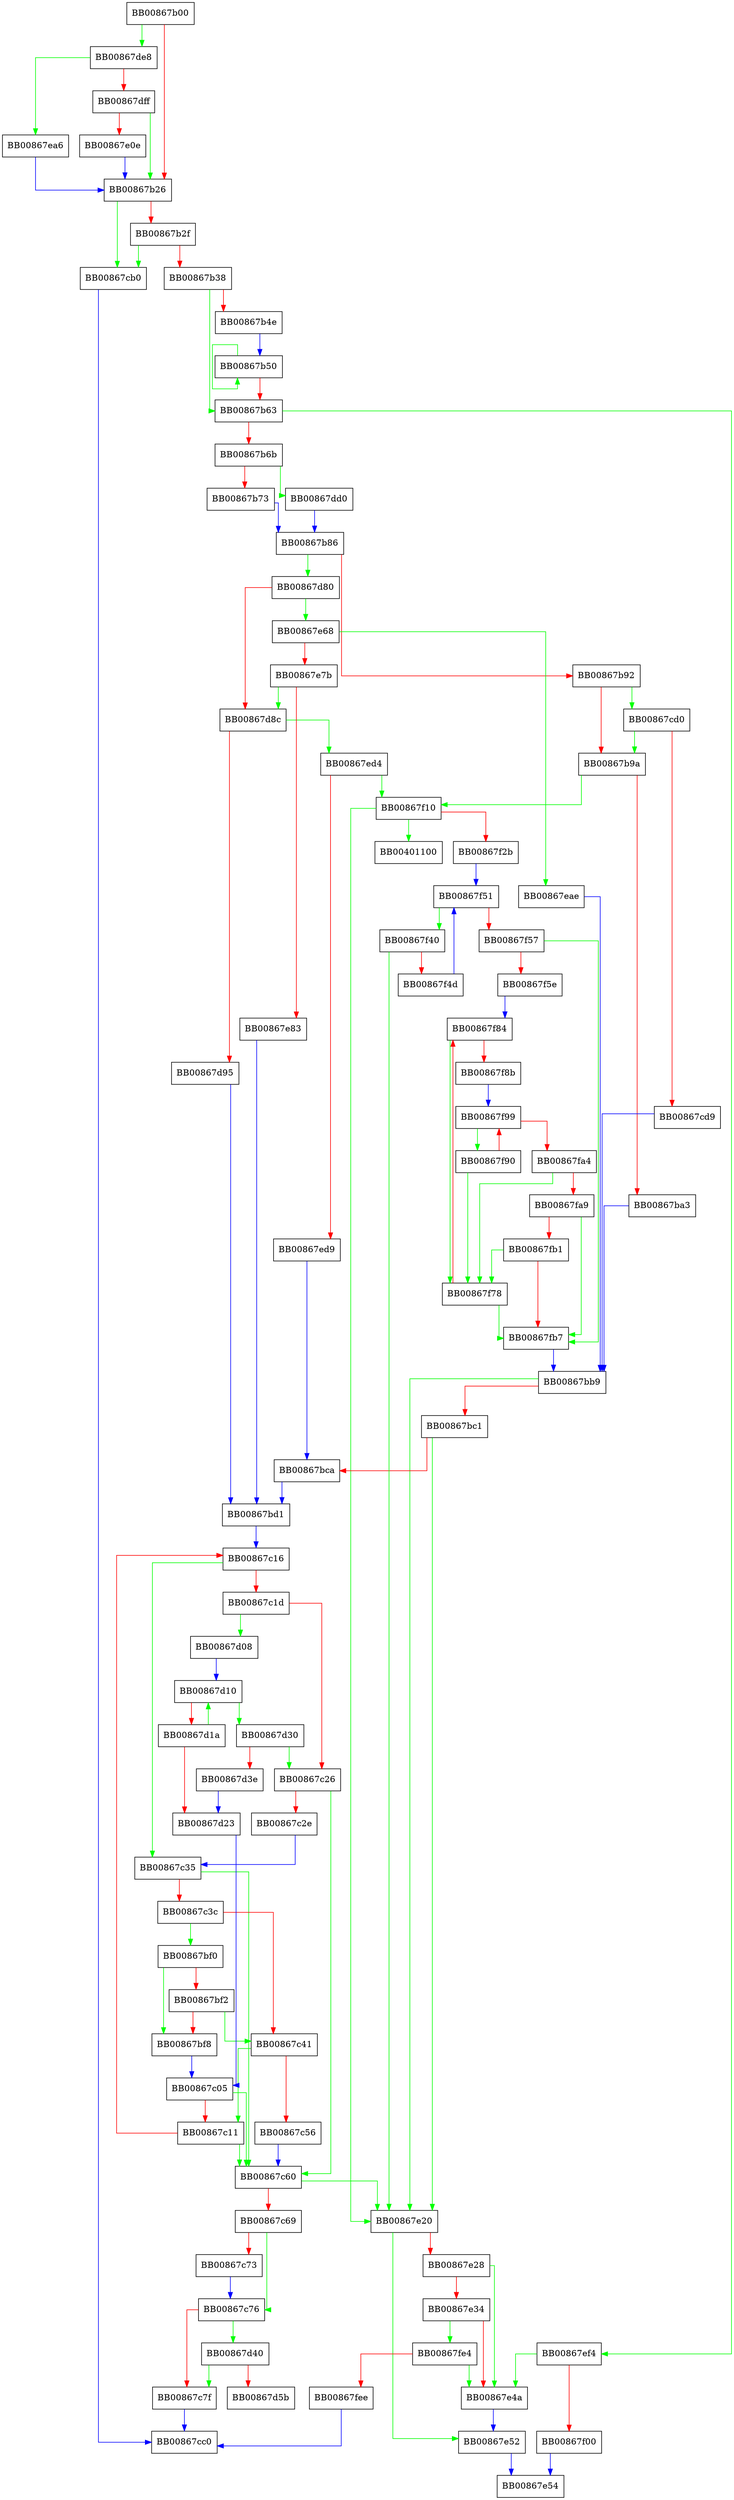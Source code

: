 digraph ____strtol_l_internal {
  node [shape="box"];
  graph [splines=ortho];
  BB00867b00 -> BB00867de8 [color="green"];
  BB00867b00 -> BB00867b26 [color="red"];
  BB00867b26 -> BB00867cb0 [color="green"];
  BB00867b26 -> BB00867b2f [color="red"];
  BB00867b2f -> BB00867cb0 [color="green"];
  BB00867b2f -> BB00867b38 [color="red"];
  BB00867b38 -> BB00867b63 [color="green"];
  BB00867b38 -> BB00867b4e [color="red"];
  BB00867b4e -> BB00867b50 [color="blue"];
  BB00867b50 -> BB00867b50 [color="green"];
  BB00867b50 -> BB00867b63 [color="red"];
  BB00867b63 -> BB00867ef4 [color="green"];
  BB00867b63 -> BB00867b6b [color="red"];
  BB00867b6b -> BB00867dd0 [color="green"];
  BB00867b6b -> BB00867b73 [color="red"];
  BB00867b73 -> BB00867b86 [color="blue"];
  BB00867b86 -> BB00867d80 [color="green"];
  BB00867b86 -> BB00867b92 [color="red"];
  BB00867b92 -> BB00867cd0 [color="green"];
  BB00867b92 -> BB00867b9a [color="red"];
  BB00867b9a -> BB00867f10 [color="green"];
  BB00867b9a -> BB00867ba3 [color="red"];
  BB00867ba3 -> BB00867bb9 [color="blue"];
  BB00867bb9 -> BB00867e20 [color="green"];
  BB00867bb9 -> BB00867bc1 [color="red"];
  BB00867bc1 -> BB00867e20 [color="green"];
  BB00867bc1 -> BB00867bca [color="red"];
  BB00867bca -> BB00867bd1 [color="blue"];
  BB00867bd1 -> BB00867c16 [color="blue"];
  BB00867bf0 -> BB00867bf8 [color="green"];
  BB00867bf0 -> BB00867bf2 [color="red"];
  BB00867bf2 -> BB00867c41 [color="green"];
  BB00867bf2 -> BB00867bf8 [color="red"];
  BB00867bf8 -> BB00867c05 [color="blue"];
  BB00867c05 -> BB00867c60 [color="green"];
  BB00867c05 -> BB00867c11 [color="red"];
  BB00867c11 -> BB00867c60 [color="green"];
  BB00867c11 -> BB00867c16 [color="red"];
  BB00867c16 -> BB00867c35 [color="green"];
  BB00867c16 -> BB00867c1d [color="red"];
  BB00867c1d -> BB00867d08 [color="green"];
  BB00867c1d -> BB00867c26 [color="red"];
  BB00867c26 -> BB00867c60 [color="green"];
  BB00867c26 -> BB00867c2e [color="red"];
  BB00867c2e -> BB00867c35 [color="blue"];
  BB00867c35 -> BB00867c60 [color="green"];
  BB00867c35 -> BB00867c3c [color="red"];
  BB00867c3c -> BB00867bf0 [color="green"];
  BB00867c3c -> BB00867c41 [color="red"];
  BB00867c41 -> BB00867c11 [color="green"];
  BB00867c41 -> BB00867c56 [color="red"];
  BB00867c56 -> BB00867c60 [color="blue"];
  BB00867c60 -> BB00867e20 [color="green"];
  BB00867c60 -> BB00867c69 [color="red"];
  BB00867c69 -> BB00867c76 [color="green"];
  BB00867c69 -> BB00867c73 [color="red"];
  BB00867c73 -> BB00867c76 [color="blue"];
  BB00867c76 -> BB00867d40 [color="green"];
  BB00867c76 -> BB00867c7f [color="red"];
  BB00867c7f -> BB00867cc0 [color="blue"];
  BB00867cb0 -> BB00867cc0 [color="blue"];
  BB00867cd0 -> BB00867b9a [color="green"];
  BB00867cd0 -> BB00867cd9 [color="red"];
  BB00867cd9 -> BB00867bb9 [color="blue"];
  BB00867d08 -> BB00867d10 [color="blue"];
  BB00867d10 -> BB00867d30 [color="green"];
  BB00867d10 -> BB00867d1a [color="red"];
  BB00867d1a -> BB00867d10 [color="green"];
  BB00867d1a -> BB00867d23 [color="red"];
  BB00867d23 -> BB00867c05 [color="blue"];
  BB00867d30 -> BB00867c26 [color="green"];
  BB00867d30 -> BB00867d3e [color="red"];
  BB00867d3e -> BB00867d23 [color="blue"];
  BB00867d40 -> BB00867c7f [color="green"];
  BB00867d40 -> BB00867d5b [color="red"];
  BB00867d80 -> BB00867e68 [color="green"];
  BB00867d80 -> BB00867d8c [color="red"];
  BB00867d8c -> BB00867ed4 [color="green"];
  BB00867d8c -> BB00867d95 [color="red"];
  BB00867d95 -> BB00867bd1 [color="blue"];
  BB00867dd0 -> BB00867b86 [color="blue"];
  BB00867de8 -> BB00867ea6 [color="green"];
  BB00867de8 -> BB00867dff [color="red"];
  BB00867dff -> BB00867b26 [color="green"];
  BB00867dff -> BB00867e0e [color="red"];
  BB00867e0e -> BB00867b26 [color="blue"];
  BB00867e20 -> BB00867e52 [color="green"];
  BB00867e20 -> BB00867e28 [color="red"];
  BB00867e28 -> BB00867e4a [color="green"];
  BB00867e28 -> BB00867e34 [color="red"];
  BB00867e34 -> BB00867fe4 [color="green"];
  BB00867e34 -> BB00867e4a [color="red"];
  BB00867e4a -> BB00867e52 [color="blue"];
  BB00867e52 -> BB00867e54 [color="blue"];
  BB00867e68 -> BB00867eae [color="green"];
  BB00867e68 -> BB00867e7b [color="red"];
  BB00867e7b -> BB00867d8c [color="green"];
  BB00867e7b -> BB00867e83 [color="red"];
  BB00867e83 -> BB00867bd1 [color="blue"];
  BB00867ea6 -> BB00867b26 [color="blue"];
  BB00867eae -> BB00867bb9 [color="blue"];
  BB00867ed4 -> BB00867f10 [color="green"];
  BB00867ed4 -> BB00867ed9 [color="red"];
  BB00867ed9 -> BB00867bca [color="blue"];
  BB00867ef4 -> BB00867e4a [color="green"];
  BB00867ef4 -> BB00867f00 [color="red"];
  BB00867f00 -> BB00867e54 [color="blue"];
  BB00867f10 -> BB00401100 [color="green"];
  BB00867f10 -> BB00867e20 [color="green"];
  BB00867f10 -> BB00867f2b [color="red"];
  BB00867f2b -> BB00867f51 [color="blue"];
  BB00867f40 -> BB00867e20 [color="green"];
  BB00867f40 -> BB00867f4d [color="red"];
  BB00867f4d -> BB00867f51 [color="blue"];
  BB00867f51 -> BB00867f40 [color="green"];
  BB00867f51 -> BB00867f57 [color="red"];
  BB00867f57 -> BB00867fb7 [color="green"];
  BB00867f57 -> BB00867f5e [color="red"];
  BB00867f5e -> BB00867f84 [color="blue"];
  BB00867f78 -> BB00867fb7 [color="green"];
  BB00867f78 -> BB00867f84 [color="red"];
  BB00867f84 -> BB00867f78 [color="green"];
  BB00867f84 -> BB00867f8b [color="red"];
  BB00867f8b -> BB00867f99 [color="blue"];
  BB00867f90 -> BB00867f78 [color="green"];
  BB00867f90 -> BB00867f99 [color="red"];
  BB00867f99 -> BB00867f90 [color="green"];
  BB00867f99 -> BB00867fa4 [color="red"];
  BB00867fa4 -> BB00867f78 [color="green"];
  BB00867fa4 -> BB00867fa9 [color="red"];
  BB00867fa9 -> BB00867fb7 [color="green"];
  BB00867fa9 -> BB00867fb1 [color="red"];
  BB00867fb1 -> BB00867f78 [color="green"];
  BB00867fb1 -> BB00867fb7 [color="red"];
  BB00867fb7 -> BB00867bb9 [color="blue"];
  BB00867fe4 -> BB00867e4a [color="green"];
  BB00867fe4 -> BB00867fee [color="red"];
  BB00867fee -> BB00867cc0 [color="blue"];
}